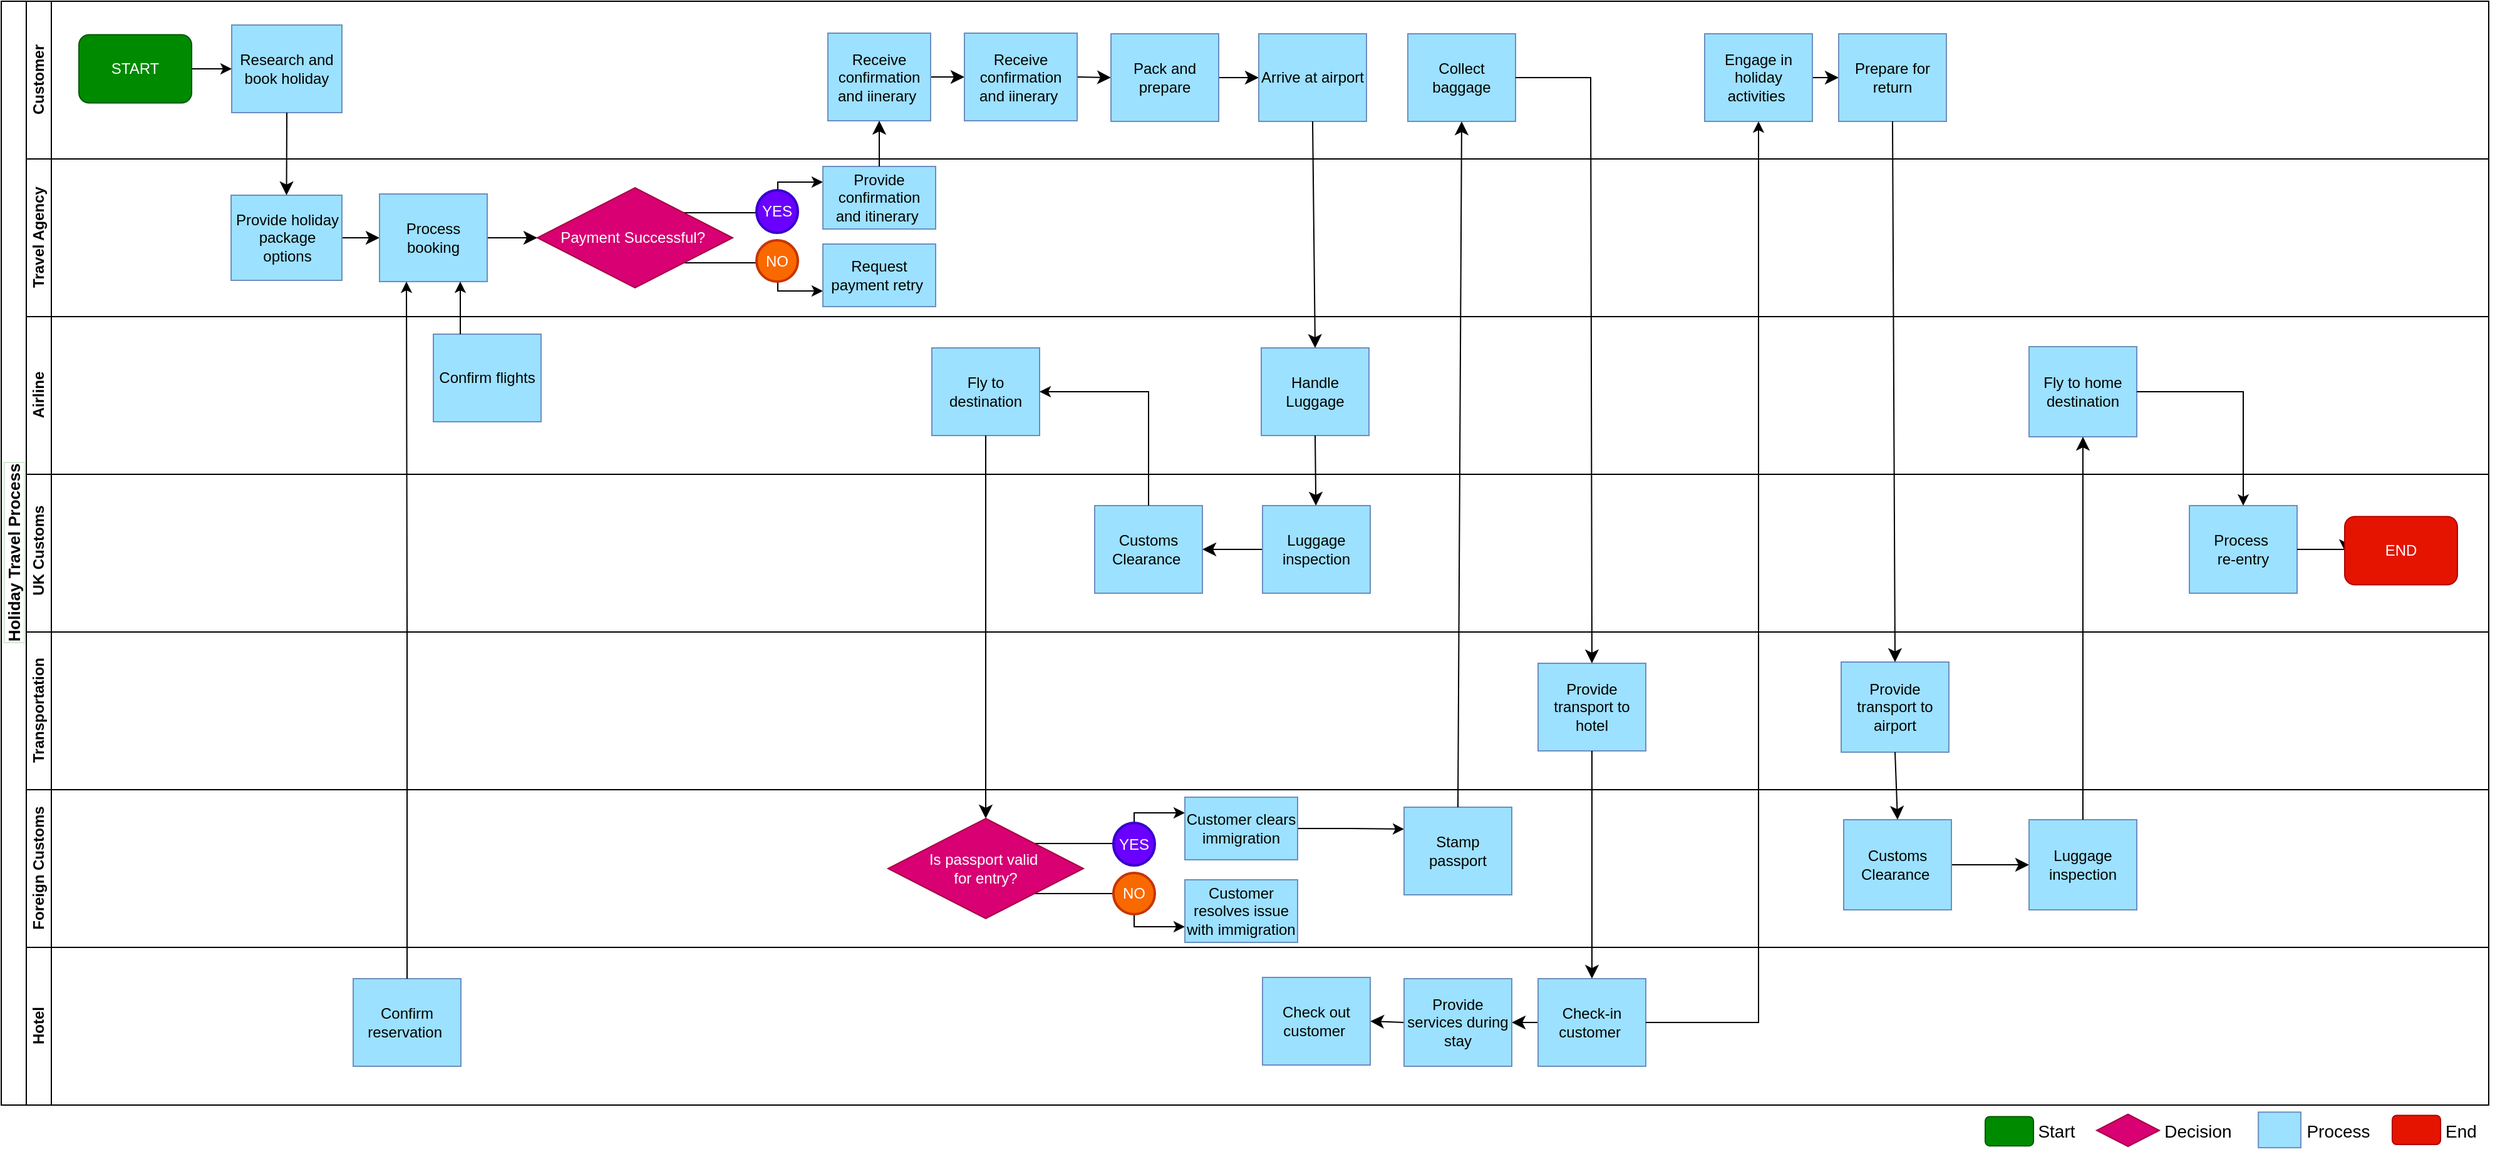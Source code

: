 <mxfile version="24.8.4">
  <diagram name="Page-1" id="JLOnOLcOAgradmC6K_oZ">
    <mxGraphModel dx="2996" dy="2614" grid="0" gridSize="10" guides="1" tooltips="1" connect="1" arrows="1" fold="1" page="0" pageScale="1" pageWidth="827" pageHeight="1169" math="0" shadow="0">
      <root>
        <mxCell id="0" />
        <mxCell id="1" parent="0" />
        <mxCell id="BxR5kWWOkdNth-eWLe1I-245" value="Holiday Travel Process" style="swimlane;childLayout=stackLayout;resizeParent=1;resizeParentMax=0;horizontal=0;startSize=20;horizontalStack=0;html=1;labelBorderColor=#D5E8D4;fontSize=13;movable=1;resizable=1;rotatable=1;deletable=1;editable=1;locked=0;connectable=1;strokeColor=#000000;" parent="1" vertex="1">
          <mxGeometry x="-1895" y="-1615" width="1986" height="882" as="geometry" />
        </mxCell>
        <mxCell id="BxR5kWWOkdNth-eWLe1I-246" value="Customer" style="swimlane;startSize=20;horizontal=0;html=1;" parent="BxR5kWWOkdNth-eWLe1I-245" vertex="1">
          <mxGeometry x="20" width="1966" height="126" as="geometry" />
        </mxCell>
        <mxCell id="BxR5kWWOkdNth-eWLe1I-208" value="Research and book holiday" style="rounded=0;whiteSpace=wrap;html=1;labelBackgroundColor=none;fillColor=#9CE1FF;strokeColor=#6c8ebf;gradientColor=none;" parent="BxR5kWWOkdNth-eWLe1I-246" vertex="1">
          <mxGeometry x="164" y="19" width="88" height="70" as="geometry" />
        </mxCell>
        <mxCell id="BxR5kWWOkdNth-eWLe1I-279" style="edgeStyle=none;curved=1;rounded=0;orthogonalLoop=1;jettySize=auto;html=1;exitX=1;exitY=0.5;exitDx=0;exitDy=0;entryX=0;entryY=0.5;entryDx=0;entryDy=0;fontSize=12;startSize=8;endSize=8;" parent="BxR5kWWOkdNth-eWLe1I-246" source="BxR5kWWOkdNth-eWLe1I-259" target="BxR5kWWOkdNth-eWLe1I-260" edge="1">
          <mxGeometry relative="1" as="geometry" />
        </mxCell>
        <mxCell id="BxR5kWWOkdNth-eWLe1I-259" value="Receive confirmation and iinerary&amp;nbsp;" style="rounded=0;whiteSpace=wrap;html=1;labelBackgroundColor=none;fillColor=#9CE1FF;strokeColor=#6c8ebf;gradientColor=none;" parent="BxR5kWWOkdNth-eWLe1I-246" vertex="1">
          <mxGeometry x="640" y="25.5" width="82" height="70" as="geometry" />
        </mxCell>
        <mxCell id="BxR5kWWOkdNth-eWLe1I-280" style="edgeStyle=none;curved=1;rounded=0;orthogonalLoop=1;jettySize=auto;html=1;exitX=1;exitY=0.5;exitDx=0;exitDy=0;entryX=0;entryY=0.5;entryDx=0;entryDy=0;fontSize=12;startSize=8;endSize=8;" parent="BxR5kWWOkdNth-eWLe1I-246" source="BxR5kWWOkdNth-eWLe1I-260" target="BxR5kWWOkdNth-eWLe1I-261" edge="1">
          <mxGeometry relative="1" as="geometry" />
        </mxCell>
        <mxCell id="BxR5kWWOkdNth-eWLe1I-260" value="Receive confirmation and iinerary&amp;nbsp;" style="rounded=0;whiteSpace=wrap;html=1;labelBackgroundColor=none;fillColor=#9CE1FF;strokeColor=#6c8ebf;gradientColor=none;" parent="BxR5kWWOkdNth-eWLe1I-246" vertex="1">
          <mxGeometry x="749" y="25.5" width="90" height="70" as="geometry" />
        </mxCell>
        <mxCell id="BxR5kWWOkdNth-eWLe1I-281" style="edgeStyle=none;curved=1;rounded=0;orthogonalLoop=1;jettySize=auto;html=1;exitX=1;exitY=0.5;exitDx=0;exitDy=0;entryX=0;entryY=0.5;entryDx=0;entryDy=0;fontSize=12;startSize=8;endSize=8;" parent="BxR5kWWOkdNth-eWLe1I-246" source="BxR5kWWOkdNth-eWLe1I-261" target="BxR5kWWOkdNth-eWLe1I-262" edge="1">
          <mxGeometry relative="1" as="geometry" />
        </mxCell>
        <mxCell id="BxR5kWWOkdNth-eWLe1I-261" value="Pack and prepare" style="rounded=0;whiteSpace=wrap;html=1;labelBackgroundColor=none;fillColor=#9CE1FF;strokeColor=#6c8ebf;gradientColor=none;" parent="BxR5kWWOkdNth-eWLe1I-246" vertex="1">
          <mxGeometry x="866" y="26" width="86" height="70" as="geometry" />
        </mxCell>
        <mxCell id="BxR5kWWOkdNth-eWLe1I-262" value="Arrive at airport" style="rounded=0;whiteSpace=wrap;html=1;labelBackgroundColor=none;fillColor=#9CE1FF;strokeColor=#6c8ebf;gradientColor=none;" parent="BxR5kWWOkdNth-eWLe1I-246" vertex="1">
          <mxGeometry x="984" y="26" width="86" height="70" as="geometry" />
        </mxCell>
        <mxCell id="BxR5kWWOkdNth-eWLe1I-325" value="Collect baggage" style="rounded=0;whiteSpace=wrap;html=1;labelBackgroundColor=none;fillColor=#9CE1FF;strokeColor=#6c8ebf;gradientColor=none;" parent="BxR5kWWOkdNth-eWLe1I-246" vertex="1">
          <mxGeometry x="1103" y="26" width="86" height="70" as="geometry" />
        </mxCell>
        <mxCell id="BxR5kWWOkdNth-eWLe1I-350" style="edgeStyle=none;curved=1;rounded=0;orthogonalLoop=1;jettySize=auto;html=1;exitX=1;exitY=0.5;exitDx=0;exitDy=0;entryX=0;entryY=0.5;entryDx=0;entryDy=0;fontSize=12;startSize=8;endSize=8;" parent="BxR5kWWOkdNth-eWLe1I-246" source="BxR5kWWOkdNth-eWLe1I-343" target="BxR5kWWOkdNth-eWLe1I-349" edge="1">
          <mxGeometry relative="1" as="geometry" />
        </mxCell>
        <mxCell id="BxR5kWWOkdNth-eWLe1I-343" value="Engage in holiday activities&amp;nbsp;" style="rounded=0;whiteSpace=wrap;html=1;labelBackgroundColor=none;fillColor=#9CE1FF;strokeColor=#6c8ebf;gradientColor=none;" parent="BxR5kWWOkdNth-eWLe1I-246" vertex="1">
          <mxGeometry x="1340" y="26" width="86" height="70" as="geometry" />
        </mxCell>
        <mxCell id="BxR5kWWOkdNth-eWLe1I-349" value="Prepare for return" style="rounded=0;whiteSpace=wrap;html=1;labelBackgroundColor=none;fillColor=#9CE1FF;strokeColor=#6c8ebf;gradientColor=none;" parent="BxR5kWWOkdNth-eWLe1I-246" vertex="1">
          <mxGeometry x="1447" y="26" width="86" height="70" as="geometry" />
        </mxCell>
        <mxCell id="ypiWz0dABTGRfe8JdJoe-62" style="edgeStyle=orthogonalEdgeStyle;rounded=0;orthogonalLoop=1;jettySize=auto;html=1;exitX=1;exitY=0.5;exitDx=0;exitDy=0;entryX=0;entryY=0.5;entryDx=0;entryDy=0;" edge="1" parent="BxR5kWWOkdNth-eWLe1I-246" source="ypiWz0dABTGRfe8JdJoe-60" target="BxR5kWWOkdNth-eWLe1I-208">
          <mxGeometry relative="1" as="geometry" />
        </mxCell>
        <mxCell id="ypiWz0dABTGRfe8JdJoe-60" value="START" style="rounded=1;whiteSpace=wrap;html=1;fillColor=#008a00;fontColor=#ffffff;strokeColor=#005700;" vertex="1" parent="BxR5kWWOkdNth-eWLe1I-246">
          <mxGeometry x="42" y="26.75" width="90" height="54.5" as="geometry" />
        </mxCell>
        <mxCell id="BxR5kWWOkdNth-eWLe1I-247" value="Travel Agency" style="swimlane;startSize=20;horizontal=0;html=1;" parent="BxR5kWWOkdNth-eWLe1I-245" vertex="1">
          <mxGeometry x="20" y="126" width="1966" height="126" as="geometry" />
        </mxCell>
        <mxCell id="BxR5kWWOkdNth-eWLe1I-273" style="edgeStyle=none;curved=1;rounded=0;orthogonalLoop=1;jettySize=auto;html=1;exitX=1;exitY=0.5;exitDx=0;exitDy=0;entryX=0;entryY=0.5;entryDx=0;entryDy=0;fontSize=12;startSize=8;endSize=8;" parent="BxR5kWWOkdNth-eWLe1I-247" source="BxR5kWWOkdNth-eWLe1I-190" target="BxR5kWWOkdNth-eWLe1I-217" edge="1">
          <mxGeometry relative="1" as="geometry" />
        </mxCell>
        <mxCell id="BxR5kWWOkdNth-eWLe1I-190" value="Provide holiday package options" style="rounded=0;whiteSpace=wrap;html=1;labelBackgroundColor=none;fillColor=#9CE1FF;strokeColor=#6c8ebf;gradientColor=none;" parent="BxR5kWWOkdNth-eWLe1I-247" vertex="1">
          <mxGeometry x="163.5" y="29" width="88.5" height="68" as="geometry" />
        </mxCell>
        <mxCell id="BxR5kWWOkdNth-eWLe1I-274" style="edgeStyle=none;curved=1;rounded=0;orthogonalLoop=1;jettySize=auto;html=1;exitX=1;exitY=0.5;exitDx=0;exitDy=0;entryX=0;entryY=0.5;entryDx=0;entryDy=0;fontSize=12;startSize=8;endSize=8;" parent="BxR5kWWOkdNth-eWLe1I-247" source="BxR5kWWOkdNth-eWLe1I-217" target="BxR5kWWOkdNth-eWLe1I-231" edge="1">
          <mxGeometry relative="1" as="geometry" />
        </mxCell>
        <mxCell id="BxR5kWWOkdNth-eWLe1I-217" value="Process booking" style="rounded=0;whiteSpace=wrap;html=1;labelBackgroundColor=none;fillColor=#9CE1FF;strokeColor=#6c8ebf;gradientColor=none;" parent="BxR5kWWOkdNth-eWLe1I-247" vertex="1">
          <mxGeometry x="282" y="28" width="86" height="70" as="geometry" />
        </mxCell>
        <mxCell id="ypiWz0dABTGRfe8JdJoe-9" style="edgeStyle=orthogonalEdgeStyle;rounded=0;orthogonalLoop=1;jettySize=auto;html=1;exitX=1;exitY=0;exitDx=0;exitDy=0;entryX=0;entryY=0.25;entryDx=0;entryDy=0;movable=0;resizable=0;rotatable=0;deletable=0;editable=0;locked=1;connectable=0;" edge="1" parent="BxR5kWWOkdNth-eWLe1I-247" source="BxR5kWWOkdNth-eWLe1I-231" target="BxR5kWWOkdNth-eWLe1I-218">
          <mxGeometry relative="1" as="geometry" />
        </mxCell>
        <mxCell id="ypiWz0dABTGRfe8JdJoe-10" style="edgeStyle=orthogonalEdgeStyle;rounded=0;orthogonalLoop=1;jettySize=auto;html=1;exitX=1;exitY=1;exitDx=0;exitDy=0;entryX=0;entryY=0.75;entryDx=0;entryDy=0;movable=0;resizable=0;rotatable=0;deletable=0;editable=0;locked=1;connectable=0;" edge="1" parent="BxR5kWWOkdNth-eWLe1I-247" source="BxR5kWWOkdNth-eWLe1I-231" target="BxR5kWWOkdNth-eWLe1I-239">
          <mxGeometry relative="1" as="geometry" />
        </mxCell>
        <mxCell id="BxR5kWWOkdNth-eWLe1I-231" value="Payment Successful?&amp;nbsp;" style="rhombus;whiteSpace=wrap;html=1;fillColor=#d80073;fontColor=#ffffff;strokeColor=#A50040;" parent="BxR5kWWOkdNth-eWLe1I-247" vertex="1">
          <mxGeometry x="408" y="23" width="156" height="80" as="geometry" />
        </mxCell>
        <mxCell id="BxR5kWWOkdNth-eWLe1I-218" value="Provide confirmation and itinerary&amp;nbsp;" style="rounded=0;whiteSpace=wrap;html=1;labelBackgroundColor=none;fillColor=#9CE1FF;strokeColor=#6c8ebf;gradientColor=none;" parent="BxR5kWWOkdNth-eWLe1I-247" vertex="1">
          <mxGeometry x="636" y="6" width="90" height="50" as="geometry" />
        </mxCell>
        <mxCell id="BxR5kWWOkdNth-eWLe1I-239" value="Request payment retry&amp;nbsp;" style="rounded=0;whiteSpace=wrap;html=1;labelBackgroundColor=none;fillColor=#9CE1FF;strokeColor=#6c8ebf;gradientColor=none;" parent="BxR5kWWOkdNth-eWLe1I-247" vertex="1">
          <mxGeometry x="636" y="68" width="90" height="50" as="geometry" />
        </mxCell>
        <mxCell id="BxR5kWWOkdNth-eWLe1I-387" style="edgeStyle=none;curved=1;rounded=0;orthogonalLoop=1;jettySize=auto;html=1;exitX=1;exitY=0.5;exitDx=0;exitDy=0;fontSize=12;startSize=8;endSize=8;" parent="BxR5kWWOkdNth-eWLe1I-247" source="BxR5kWWOkdNth-eWLe1I-190" target="BxR5kWWOkdNth-eWLe1I-190" edge="1">
          <mxGeometry relative="1" as="geometry" />
        </mxCell>
        <mxCell id="BxR5kWWOkdNth-eWLe1I-388" style="edgeStyle=none;curved=1;rounded=0;orthogonalLoop=1;jettySize=auto;html=1;exitX=0.5;exitY=0;exitDx=0;exitDy=0;fontSize=12;startSize=8;endSize=8;" parent="BxR5kWWOkdNth-eWLe1I-247" source="BxR5kWWOkdNth-eWLe1I-217" target="BxR5kWWOkdNth-eWLe1I-217" edge="1">
          <mxGeometry relative="1" as="geometry" />
        </mxCell>
        <mxCell id="ypiWz0dABTGRfe8JdJoe-2" value="YES" style="strokeWidth=2;html=1;shape=mxgraph.flowchart.start_2;whiteSpace=wrap;fillColor=#6a00ff;fontColor=#ffffff;strokeColor=#3700CC;" vertex="1" parent="BxR5kWWOkdNth-eWLe1I-247">
          <mxGeometry x="583" y="25" width="33" height="34" as="geometry" />
        </mxCell>
        <mxCell id="ypiWz0dABTGRfe8JdJoe-3" value="NO" style="strokeWidth=2;html=1;shape=mxgraph.flowchart.start_2;whiteSpace=wrap;fillColor=#fa6800;strokeColor=#C73500;fontColor=#FFFFFF;" vertex="1" parent="BxR5kWWOkdNth-eWLe1I-247">
          <mxGeometry x="583" y="65" width="33" height="33" as="geometry" />
        </mxCell>
        <mxCell id="BxR5kWWOkdNth-eWLe1I-249" value="Airline" style="swimlane;startSize=20;horizontal=0;html=1;" parent="BxR5kWWOkdNth-eWLe1I-245" vertex="1">
          <mxGeometry x="20" y="252" width="1966" height="126" as="geometry" />
        </mxCell>
        <mxCell id="BxR5kWWOkdNth-eWLe1I-283" value="Handle Luggage" style="rounded=0;whiteSpace=wrap;html=1;labelBackgroundColor=none;fillColor=#9CE1FF;strokeColor=#6c8ebf;gradientColor=none;" parent="BxR5kWWOkdNth-eWLe1I-249" vertex="1">
          <mxGeometry x="986" y="25" width="86" height="70" as="geometry" />
        </mxCell>
        <mxCell id="BxR5kWWOkdNth-eWLe1I-368" value="Fly to home destination" style="rounded=0;whiteSpace=wrap;html=1;labelBackgroundColor=none;fillColor=#9CE1FF;strokeColor=#6c8ebf;gradientColor=none;" parent="BxR5kWWOkdNth-eWLe1I-249" vertex="1">
          <mxGeometry x="1599" y="24" width="86" height="72" as="geometry" />
        </mxCell>
        <mxCell id="BxR5kWWOkdNth-eWLe1I-269" value="Fly to destination" style="rounded=0;whiteSpace=wrap;html=1;labelBackgroundColor=none;fillColor=#9CE1FF;strokeColor=#6c8ebf;gradientColor=none;" parent="BxR5kWWOkdNth-eWLe1I-249" vertex="1">
          <mxGeometry x="723" y="25" width="86" height="70" as="geometry" />
        </mxCell>
        <mxCell id="BxR5kWWOkdNth-eWLe1I-267" value="Confirm flights" style="rounded=0;whiteSpace=wrap;html=1;labelBackgroundColor=none;fillColor=#9CE1FF;strokeColor=#6c8ebf;gradientColor=none;" parent="BxR5kWWOkdNth-eWLe1I-249" vertex="1">
          <mxGeometry x="325" y="14" width="86" height="70" as="geometry" />
        </mxCell>
        <mxCell id="BxR5kWWOkdNth-eWLe1I-250" value="&amp;nbsp;UK&amp;nbsp;&lt;span style=&quot;background-color: initial;&quot;&gt;Customs&lt;/span&gt;" style="swimlane;startSize=20;horizontal=0;html=1;" parent="BxR5kWWOkdNth-eWLe1I-245" vertex="1">
          <mxGeometry x="20" y="378" width="1966" height="126" as="geometry" />
        </mxCell>
        <mxCell id="BxR5kWWOkdNth-eWLe1I-286" style="edgeStyle=none;curved=1;rounded=0;orthogonalLoop=1;jettySize=auto;html=1;exitX=0;exitY=0.5;exitDx=0;exitDy=0;fontSize=12;startSize=8;endSize=8;" parent="BxR5kWWOkdNth-eWLe1I-250" source="BxR5kWWOkdNth-eWLe1I-263" edge="1">
          <mxGeometry relative="1" as="geometry">
            <mxPoint x="1064.286" y="60.571" as="targetPoint" />
          </mxGeometry>
        </mxCell>
        <mxCell id="BxR5kWWOkdNth-eWLe1I-380" value="Process&amp;nbsp;&lt;div&gt;re-entry&lt;/div&gt;" style="rounded=0;whiteSpace=wrap;html=1;labelBackgroundColor=none;fillColor=#9CE1FF;strokeColor=#6c8ebf;gradientColor=none;" parent="BxR5kWWOkdNth-eWLe1I-250" vertex="1">
          <mxGeometry x="1727" y="25" width="86" height="70" as="geometry" />
        </mxCell>
        <mxCell id="ypiWz0dABTGRfe8JdJoe-66" style="edgeStyle=orthogonalEdgeStyle;rounded=0;orthogonalLoop=1;jettySize=auto;html=1;exitX=1;exitY=0.5;exitDx=0;exitDy=0;entryX=0;entryY=0.5;entryDx=0;entryDy=0;" edge="1" parent="BxR5kWWOkdNth-eWLe1I-250" source="BxR5kWWOkdNth-eWLe1I-380" target="ypiWz0dABTGRfe8JdJoe-63">
          <mxGeometry relative="1" as="geometry" />
        </mxCell>
        <mxCell id="BxR5kWWOkdNth-eWLe1I-369" value="" style="edgeStyle=none;curved=1;rounded=0;orthogonalLoop=1;jettySize=auto;html=1;fontSize=12;startSize=8;endSize=8;" parent="BxR5kWWOkdNth-eWLe1I-250" source="BxR5kWWOkdNth-eWLe1I-263" target="BxR5kWWOkdNth-eWLe1I-264" edge="1">
          <mxGeometry relative="1" as="geometry" />
        </mxCell>
        <mxCell id="BxR5kWWOkdNth-eWLe1I-263" value="Luggage inspection" style="rounded=0;whiteSpace=wrap;html=1;labelBackgroundColor=none;fillColor=#9CE1FF;strokeColor=#6c8ebf;gradientColor=none;" parent="BxR5kWWOkdNth-eWLe1I-250" vertex="1">
          <mxGeometry x="987" y="25" width="86" height="70" as="geometry" />
        </mxCell>
        <mxCell id="BxR5kWWOkdNth-eWLe1I-264" value="Customs Clearance&amp;nbsp;" style="rounded=0;whiteSpace=wrap;html=1;labelBackgroundColor=none;fillColor=#9CE1FF;strokeColor=#6c8ebf;gradientColor=none;" parent="BxR5kWWOkdNth-eWLe1I-250" vertex="1">
          <mxGeometry x="853" y="25" width="86" height="70" as="geometry" />
        </mxCell>
        <mxCell id="ypiWz0dABTGRfe8JdJoe-63" value="END" style="rounded=1;whiteSpace=wrap;html=1;fillColor=#e51400;fontColor=#ffffff;strokeColor=#B20000;" vertex="1" parent="BxR5kWWOkdNth-eWLe1I-250">
          <mxGeometry x="1851" y="33.75" width="90" height="54.5" as="geometry" />
        </mxCell>
        <mxCell id="BxR5kWWOkdNth-eWLe1I-272" style="edgeStyle=none;curved=1;rounded=0;orthogonalLoop=1;jettySize=auto;html=1;exitX=0.5;exitY=1;exitDx=0;exitDy=0;entryX=0.5;entryY=0;entryDx=0;entryDy=0;fontSize=12;startSize=8;endSize=8;" parent="BxR5kWWOkdNth-eWLe1I-245" source="BxR5kWWOkdNth-eWLe1I-208" target="BxR5kWWOkdNth-eWLe1I-190" edge="1">
          <mxGeometry relative="1" as="geometry" />
        </mxCell>
        <mxCell id="BxR5kWWOkdNth-eWLe1I-278" style="edgeStyle=none;curved=1;rounded=0;orthogonalLoop=1;jettySize=auto;html=1;exitX=0.5;exitY=0;exitDx=0;exitDy=0;entryX=0.5;entryY=1;entryDx=0;entryDy=0;fontSize=12;startSize=8;endSize=8;" parent="BxR5kWWOkdNth-eWLe1I-245" source="BxR5kWWOkdNth-eWLe1I-218" target="BxR5kWWOkdNth-eWLe1I-259" edge="1">
          <mxGeometry relative="1" as="geometry" />
        </mxCell>
        <mxCell id="BxR5kWWOkdNth-eWLe1I-252" value="Transportation" style="swimlane;startSize=20;horizontal=0;html=1;fontColor=#000000;" parent="BxR5kWWOkdNth-eWLe1I-245" vertex="1">
          <mxGeometry x="20" y="504" width="1966" height="126" as="geometry" />
        </mxCell>
        <mxCell id="BxR5kWWOkdNth-eWLe1I-314" value="Provide transport to hotel" style="rounded=0;whiteSpace=wrap;html=1;labelBackgroundColor=none;fillColor=#9CE1FF;strokeColor=#6c8ebf;gradientColor=none;" parent="BxR5kWWOkdNth-eWLe1I-252" vertex="1">
          <mxGeometry x="1207" y="25" width="86" height="70" as="geometry" />
        </mxCell>
        <mxCell id="BxR5kWWOkdNth-eWLe1I-352" value="Provide transport to airport" style="rounded=0;whiteSpace=wrap;html=1;labelBackgroundColor=none;fillColor=#9CE1FF;strokeColor=#6c8ebf;gradientColor=none;" parent="BxR5kWWOkdNth-eWLe1I-252" vertex="1">
          <mxGeometry x="1449" y="24" width="86" height="72" as="geometry" />
        </mxCell>
        <mxCell id="BxR5kWWOkdNth-eWLe1I-284" value="" style="edgeStyle=none;curved=1;rounded=0;orthogonalLoop=1;jettySize=auto;html=1;exitX=0.5;exitY=1;exitDx=0;exitDy=0;entryX=0.5;entryY=0;entryDx=0;entryDy=0;fontSize=12;startSize=8;endSize=8;" parent="BxR5kWWOkdNth-eWLe1I-245" source="BxR5kWWOkdNth-eWLe1I-262" target="BxR5kWWOkdNth-eWLe1I-283" edge="1">
          <mxGeometry x="0.001" relative="1" as="geometry">
            <mxPoint as="offset" />
          </mxGeometry>
        </mxCell>
        <mxCell id="BxR5kWWOkdNth-eWLe1I-285" value="" style="edgeStyle=none;curved=1;rounded=0;orthogonalLoop=1;jettySize=auto;html=1;exitX=0.5;exitY=1;exitDx=0;exitDy=0;fontSize=12;startSize=8;endSize=8;" parent="BxR5kWWOkdNth-eWLe1I-245" source="BxR5kWWOkdNth-eWLe1I-283" target="BxR5kWWOkdNth-eWLe1I-263" edge="1">
          <mxGeometry relative="1" as="geometry" />
        </mxCell>
        <mxCell id="BxR5kWWOkdNth-eWLe1I-310" style="edgeStyle=none;curved=1;rounded=0;orthogonalLoop=1;jettySize=auto;html=1;exitX=0.5;exitY=1;exitDx=0;exitDy=0;fontSize=12;startSize=8;endSize=8;" parent="BxR5kWWOkdNth-eWLe1I-245" source="BxR5kWWOkdNth-eWLe1I-269" target="BxR5kWWOkdNth-eWLe1I-296" edge="1">
          <mxGeometry relative="1" as="geometry" />
        </mxCell>
        <mxCell id="BxR5kWWOkdNth-eWLe1I-339" style="edgeStyle=none;curved=1;rounded=0;orthogonalLoop=1;jettySize=auto;html=1;exitX=0.5;exitY=1;exitDx=0;exitDy=0;fontSize=12;startSize=8;endSize=8;" parent="BxR5kWWOkdNth-eWLe1I-245" source="BxR5kWWOkdNth-eWLe1I-314" target="BxR5kWWOkdNth-eWLe1I-323" edge="1">
          <mxGeometry relative="1" as="geometry" />
        </mxCell>
        <mxCell id="BxR5kWWOkdNth-eWLe1I-251" value="Foreign Customs" style="swimlane;startSize=20;horizontal=0;html=1;" parent="BxR5kWWOkdNth-eWLe1I-245" vertex="1">
          <mxGeometry x="20" y="630" width="1966" height="126" as="geometry" />
        </mxCell>
        <mxCell id="ypiWz0dABTGRfe8JdJoe-14" style="edgeStyle=orthogonalEdgeStyle;rounded=0;orthogonalLoop=1;jettySize=auto;html=1;exitX=1;exitY=0;exitDx=0;exitDy=0;entryX=0;entryY=0.25;entryDx=0;entryDy=0;" edge="1" parent="BxR5kWWOkdNth-eWLe1I-251" source="BxR5kWWOkdNth-eWLe1I-296" target="BxR5kWWOkdNth-eWLe1I-301">
          <mxGeometry relative="1" as="geometry" />
        </mxCell>
        <mxCell id="ypiWz0dABTGRfe8JdJoe-15" style="edgeStyle=orthogonalEdgeStyle;rounded=0;orthogonalLoop=1;jettySize=auto;html=1;exitX=1;exitY=1;exitDx=0;exitDy=0;entryX=0;entryY=0.75;entryDx=0;entryDy=0;" edge="1" parent="BxR5kWWOkdNth-eWLe1I-251" source="BxR5kWWOkdNth-eWLe1I-296" target="BxR5kWWOkdNth-eWLe1I-300">
          <mxGeometry relative="1" as="geometry" />
        </mxCell>
        <mxCell id="BxR5kWWOkdNth-eWLe1I-296" value="Is passport valid&amp;nbsp;&lt;div&gt;for entry?&lt;/div&gt;" style="rhombus;whiteSpace=wrap;html=1;fillColor=#d80073;fontColor=#ffffff;strokeColor=#A50040;movable=1;resizable=1;rotatable=1;deletable=1;editable=1;locked=0;connectable=1;" parent="BxR5kWWOkdNth-eWLe1I-251" vertex="1">
          <mxGeometry x="688" y="23" width="156" height="80" as="geometry" />
        </mxCell>
        <mxCell id="BxR5kWWOkdNth-eWLe1I-300" value="Customer resolves issue with immigration" style="rounded=0;whiteSpace=wrap;html=1;labelBackgroundColor=none;fillColor=#9CE1FF;strokeColor=#6c8ebf;gradientColor=none;movable=1;resizable=1;rotatable=1;deletable=1;editable=1;locked=0;connectable=1;" parent="BxR5kWWOkdNth-eWLe1I-251" vertex="1">
          <mxGeometry x="925" y="72" width="90" height="50" as="geometry" />
        </mxCell>
        <mxCell id="BxR5kWWOkdNth-eWLe1I-415" style="edgeStyle=orthogonalEdgeStyle;rounded=0;orthogonalLoop=1;jettySize=auto;html=1;exitX=1;exitY=0.5;exitDx=0;exitDy=0;entryX=0;entryY=0.25;entryDx=0;entryDy=0;" parent="BxR5kWWOkdNth-eWLe1I-251" source="BxR5kWWOkdNth-eWLe1I-301" target="BxR5kWWOkdNth-eWLe1I-311" edge="1">
          <mxGeometry relative="1" as="geometry" />
        </mxCell>
        <mxCell id="BxR5kWWOkdNth-eWLe1I-301" value="Customer clears immigration" style="rounded=0;whiteSpace=wrap;html=1;labelBackgroundColor=none;fillColor=#9CE1FF;strokeColor=#6c8ebf;gradientColor=none;movable=1;resizable=1;rotatable=1;deletable=1;editable=1;locked=0;connectable=1;" parent="BxR5kWWOkdNth-eWLe1I-251" vertex="1">
          <mxGeometry x="925" y="6" width="90" height="50" as="geometry" />
        </mxCell>
        <mxCell id="BxR5kWWOkdNth-eWLe1I-375" style="edgeStyle=none;curved=1;rounded=0;orthogonalLoop=1;jettySize=auto;html=1;exitX=1;exitY=0.5;exitDx=0;exitDy=0;entryX=0;entryY=0.5;entryDx=0;entryDy=0;fontSize=12;startSize=8;endSize=8;" parent="BxR5kWWOkdNth-eWLe1I-251" source="BxR5kWWOkdNth-eWLe1I-372" target="BxR5kWWOkdNth-eWLe1I-373" edge="1">
          <mxGeometry relative="1" as="geometry" />
        </mxCell>
        <mxCell id="BxR5kWWOkdNth-eWLe1I-372" value="Customs Clearance&amp;nbsp;" style="rounded=0;whiteSpace=wrap;html=1;labelBackgroundColor=none;fillColor=#9CE1FF;strokeColor=#6c8ebf;gradientColor=none;" parent="BxR5kWWOkdNth-eWLe1I-251" vertex="1">
          <mxGeometry x="1451" y="24" width="86" height="72" as="geometry" />
        </mxCell>
        <mxCell id="BxR5kWWOkdNth-eWLe1I-373" value="Luggage inspection" style="rounded=0;whiteSpace=wrap;html=1;labelBackgroundColor=none;fillColor=#9CE1FF;strokeColor=#6c8ebf;gradientColor=none;" parent="BxR5kWWOkdNth-eWLe1I-251" vertex="1">
          <mxGeometry x="1599" y="24" width="86" height="72" as="geometry" />
        </mxCell>
        <mxCell id="BxR5kWWOkdNth-eWLe1I-311" value="Stamp passport" style="rounded=0;whiteSpace=wrap;html=1;labelBackgroundColor=none;fillColor=#9CE1FF;strokeColor=#6c8ebf;gradientColor=none;" parent="BxR5kWWOkdNth-eWLe1I-251" vertex="1">
          <mxGeometry x="1100" y="14" width="86" height="70" as="geometry" />
        </mxCell>
        <mxCell id="ypiWz0dABTGRfe8JdJoe-57" value="YES" style="strokeWidth=2;html=1;shape=mxgraph.flowchart.start_2;whiteSpace=wrap;fillColor=#6a00ff;fontColor=#ffffff;strokeColor=#3700CC;" vertex="1" parent="BxR5kWWOkdNth-eWLe1I-251">
          <mxGeometry x="868" y="26.5" width="33" height="34" as="geometry" />
        </mxCell>
        <mxCell id="ypiWz0dABTGRfe8JdJoe-58" value="NO" style="strokeWidth=2;html=1;shape=mxgraph.flowchart.start_2;whiteSpace=wrap;fillColor=#fa6800;strokeColor=#C73500;fontColor=#FFFFFF;" vertex="1" parent="BxR5kWWOkdNth-eWLe1I-251">
          <mxGeometry x="868" y="66.5" width="33" height="33" as="geometry" />
        </mxCell>
        <mxCell id="BxR5kWWOkdNth-eWLe1I-317" value="Hotel" style="swimlane;startSize=20;horizontal=0;html=1;fillColor=none;fontColor=#000000;strokeColor=#000000;" parent="BxR5kWWOkdNth-eWLe1I-245" vertex="1">
          <mxGeometry x="20" y="756" width="1966" height="126" as="geometry" />
        </mxCell>
        <mxCell id="BxR5kWWOkdNth-eWLe1I-400" style="edgeStyle=none;curved=1;rounded=0;orthogonalLoop=1;jettySize=auto;html=1;exitX=0;exitY=0.5;exitDx=0;exitDy=0;entryX=1;entryY=0.5;entryDx=0;entryDy=0;fontSize=12;startSize=8;endSize=8;" parent="BxR5kWWOkdNth-eWLe1I-317" source="BxR5kWWOkdNth-eWLe1I-323" target="BxR5kWWOkdNth-eWLe1I-324" edge="1">
          <mxGeometry relative="1" as="geometry" />
        </mxCell>
        <mxCell id="BxR5kWWOkdNth-eWLe1I-323" value="Check-in customer&amp;nbsp;" style="rounded=0;whiteSpace=wrap;html=1;labelBackgroundColor=none;fillColor=#9CE1FF;strokeColor=#6c8ebf;gradientColor=none;" parent="BxR5kWWOkdNth-eWLe1I-317" vertex="1">
          <mxGeometry x="1207" y="25" width="86" height="70" as="geometry" />
        </mxCell>
        <mxCell id="BxR5kWWOkdNth-eWLe1I-344" style="edgeStyle=none;curved=1;rounded=0;orthogonalLoop=1;jettySize=auto;html=1;exitX=0;exitY=0.5;exitDx=0;exitDy=0;entryX=1;entryY=0.5;entryDx=0;entryDy=0;fontSize=12;startSize=8;endSize=8;" parent="BxR5kWWOkdNth-eWLe1I-317" source="BxR5kWWOkdNth-eWLe1I-324" target="BxR5kWWOkdNth-eWLe1I-341" edge="1">
          <mxGeometry relative="1" as="geometry" />
        </mxCell>
        <mxCell id="BxR5kWWOkdNth-eWLe1I-324" value="Provide services during stay" style="rounded=0;whiteSpace=wrap;html=1;labelBackgroundColor=none;fillColor=#9CE1FF;strokeColor=#6c8ebf;gradientColor=none;" parent="BxR5kWWOkdNth-eWLe1I-317" vertex="1">
          <mxGeometry x="1100" y="25" width="86" height="70" as="geometry" />
        </mxCell>
        <mxCell id="BxR5kWWOkdNth-eWLe1I-341" value="Check out customer&amp;nbsp;" style="rounded=0;whiteSpace=wrap;html=1;labelBackgroundColor=none;fillColor=#9CE1FF;strokeColor=#6c8ebf;gradientColor=none;" parent="BxR5kWWOkdNth-eWLe1I-317" vertex="1">
          <mxGeometry x="987" y="24" width="86" height="70" as="geometry" />
        </mxCell>
        <mxCell id="BxR5kWWOkdNth-eWLe1I-318" value="Confirm reservation&amp;nbsp;" style="rounded=0;whiteSpace=wrap;html=1;labelBackgroundColor=none;fillColor=#9CE1FF;strokeColor=#6c8ebf;gradientColor=none;" parent="BxR5kWWOkdNth-eWLe1I-317" vertex="1">
          <mxGeometry x="261" y="25" width="86" height="70" as="geometry" />
        </mxCell>
        <mxCell id="BxR5kWWOkdNth-eWLe1I-377" style="edgeStyle=none;curved=1;rounded=0;orthogonalLoop=1;jettySize=auto;html=1;exitX=0.5;exitY=0;exitDx=0;exitDy=0;entryX=0.5;entryY=1;entryDx=0;entryDy=0;fontSize=12;startSize=8;endSize=8;" parent="BxR5kWWOkdNth-eWLe1I-245" source="BxR5kWWOkdNth-eWLe1I-373" target="BxR5kWWOkdNth-eWLe1I-368" edge="1">
          <mxGeometry relative="1" as="geometry" />
        </mxCell>
        <mxCell id="BxR5kWWOkdNth-eWLe1I-396" style="edgeStyle=none;curved=1;rounded=0;orthogonalLoop=1;jettySize=auto;html=1;exitX=0.5;exitY=0;exitDx=0;exitDy=0;entryX=0.5;entryY=1;entryDx=0;entryDy=0;fontSize=12;startSize=8;endSize=8;" parent="BxR5kWWOkdNth-eWLe1I-245" source="BxR5kWWOkdNth-eWLe1I-311" target="BxR5kWWOkdNth-eWLe1I-325" edge="1">
          <mxGeometry relative="1" as="geometry" />
        </mxCell>
        <mxCell id="BxR5kWWOkdNth-eWLe1I-398" style="edgeStyle=none;curved=0;rounded=0;orthogonalLoop=1;jettySize=auto;html=1;exitX=1;exitY=0.5;exitDx=0;exitDy=0;entryX=0.5;entryY=0;entryDx=0;entryDy=0;fontSize=12;startSize=8;endSize=8;" parent="BxR5kWWOkdNth-eWLe1I-245" source="BxR5kWWOkdNth-eWLe1I-325" target="BxR5kWWOkdNth-eWLe1I-314" edge="1">
          <mxGeometry relative="1" as="geometry">
            <Array as="points">
              <mxPoint x="1269" y="61" />
            </Array>
          </mxGeometry>
        </mxCell>
        <mxCell id="BxR5kWWOkdNth-eWLe1I-404" style="edgeStyle=none;curved=1;rounded=0;orthogonalLoop=1;jettySize=auto;html=1;exitX=0.5;exitY=1;exitDx=0;exitDy=0;entryX=0.5;entryY=0;entryDx=0;entryDy=0;fontSize=12;startSize=8;endSize=8;" parent="BxR5kWWOkdNth-eWLe1I-245" source="BxR5kWWOkdNth-eWLe1I-352" target="BxR5kWWOkdNth-eWLe1I-372" edge="1">
          <mxGeometry relative="1" as="geometry" />
        </mxCell>
        <mxCell id="BxR5kWWOkdNth-eWLe1I-405" style="edgeStyle=none;curved=1;rounded=0;orthogonalLoop=1;jettySize=auto;html=1;exitX=0.5;exitY=1;exitDx=0;exitDy=0;entryX=0.5;entryY=0;entryDx=0;entryDy=0;fontSize=12;startSize=8;endSize=8;" parent="BxR5kWWOkdNth-eWLe1I-245" source="BxR5kWWOkdNth-eWLe1I-349" target="BxR5kWWOkdNth-eWLe1I-352" edge="1">
          <mxGeometry relative="1" as="geometry" />
        </mxCell>
        <mxCell id="BxR5kWWOkdNth-eWLe1I-411" style="edgeStyle=orthogonalEdgeStyle;rounded=0;orthogonalLoop=1;jettySize=auto;html=1;exitX=1;exitY=0.5;exitDx=0;exitDy=0;" parent="BxR5kWWOkdNth-eWLe1I-245" source="BxR5kWWOkdNth-eWLe1I-323" target="BxR5kWWOkdNth-eWLe1I-343" edge="1">
          <mxGeometry relative="1" as="geometry" />
        </mxCell>
        <mxCell id="BxR5kWWOkdNth-eWLe1I-412" style="edgeStyle=orthogonalEdgeStyle;rounded=0;orthogonalLoop=1;jettySize=auto;html=1;exitX=0.5;exitY=0;exitDx=0;exitDy=0;entryX=1;entryY=0.5;entryDx=0;entryDy=0;" parent="BxR5kWWOkdNth-eWLe1I-245" source="BxR5kWWOkdNth-eWLe1I-264" target="BxR5kWWOkdNth-eWLe1I-269" edge="1">
          <mxGeometry relative="1" as="geometry" />
        </mxCell>
        <mxCell id="BxR5kWWOkdNth-eWLe1I-413" style="edgeStyle=orthogonalEdgeStyle;rounded=0;orthogonalLoop=1;jettySize=auto;html=1;exitX=1;exitY=0.5;exitDx=0;exitDy=0;entryX=0.5;entryY=0;entryDx=0;entryDy=0;" parent="BxR5kWWOkdNth-eWLe1I-245" source="BxR5kWWOkdNth-eWLe1I-368" target="BxR5kWWOkdNth-eWLe1I-380" edge="1">
          <mxGeometry relative="1" as="geometry" />
        </mxCell>
        <mxCell id="BxR5kWWOkdNth-eWLe1I-421" style="edgeStyle=orthogonalEdgeStyle;rounded=0;orthogonalLoop=1;jettySize=auto;html=1;exitX=0.5;exitY=0;exitDx=0;exitDy=0;entryX=0.25;entryY=1;entryDx=0;entryDy=0;" parent="BxR5kWWOkdNth-eWLe1I-245" source="BxR5kWWOkdNth-eWLe1I-318" target="BxR5kWWOkdNth-eWLe1I-217" edge="1">
          <mxGeometry relative="1" as="geometry">
            <mxPoint x="321.206" y="268.645" as="targetPoint" />
          </mxGeometry>
        </mxCell>
        <mxCell id="ypiWz0dABTGRfe8JdJoe-80" style="edgeStyle=orthogonalEdgeStyle;rounded=0;orthogonalLoop=1;jettySize=auto;html=1;exitX=0.25;exitY=0;exitDx=0;exitDy=0;entryX=0.75;entryY=1;entryDx=0;entryDy=0;" edge="1" parent="BxR5kWWOkdNth-eWLe1I-245" source="BxR5kWWOkdNth-eWLe1I-267" target="BxR5kWWOkdNth-eWLe1I-217">
          <mxGeometry relative="1" as="geometry" />
        </mxCell>
        <mxCell id="ypiWz0dABTGRfe8JdJoe-81" value="" style="rhombus;whiteSpace=wrap;html=1;fillColor=#d80073;fontColor=#ffffff;strokeColor=#A50040;aspect=fixed;" vertex="1" parent="1">
          <mxGeometry x="-222" y="-725.63" width="50" height="25.64" as="geometry" />
        </mxCell>
        <mxCell id="ypiWz0dABTGRfe8JdJoe-82" value="" style="rounded=1;whiteSpace=wrap;html=1;fillColor=#008a00;fontColor=#ffffff;strokeColor=#005700;aspect=fixed;" vertex="1" parent="1">
          <mxGeometry x="-311" y="-723.74" width="38.54" height="23.34" as="geometry" />
        </mxCell>
        <mxCell id="ypiWz0dABTGRfe8JdJoe-83" value="" style="rounded=0;whiteSpace=wrap;html=1;labelBackgroundColor=none;fillColor=#9CE1FF;strokeColor=#6c8ebf;gradientColor=none;aspect=fixed;" vertex="1" parent="1">
          <mxGeometry x="-92.92" y="-727.34" width="33.92" height="28.4" as="geometry" />
        </mxCell>
        <mxCell id="ypiWz0dABTGRfe8JdJoe-85" value="" style="rounded=1;whiteSpace=wrap;html=1;fillColor=#e51400;fontColor=#ffffff;strokeColor=#B20000;aspect=fixed;" vertex="1" parent="1">
          <mxGeometry x="14" y="-724.81" width="38.54" height="23.34" as="geometry" />
        </mxCell>
        <mxCell id="ypiWz0dABTGRfe8JdJoe-94" value="&lt;font style=&quot;font-size: 14px;&quot;&gt;Start&lt;/font&gt;" style="text;html=1;align=center;verticalAlign=middle;whiteSpace=wrap;rounded=0;fontFamily=Helvetica;fontSize=14;fontColor=default;" vertex="1" parent="1">
          <mxGeometry x="-284" y="-726.74" width="60" height="30" as="geometry" />
        </mxCell>
        <mxCell id="ypiWz0dABTGRfe8JdJoe-95" value="&lt;font style=&quot;font-size: 14px;&quot;&gt;Decision&lt;/font&gt;" style="text;html=1;align=center;verticalAlign=middle;whiteSpace=wrap;rounded=0;fontSize=14;" vertex="1" parent="1">
          <mxGeometry x="-171" y="-726.74" width="60" height="30" as="geometry" />
        </mxCell>
        <mxCell id="ypiWz0dABTGRfe8JdJoe-97" value="&lt;font style=&quot;font-size: 14px;&quot;&gt;Process&lt;/font&gt;" style="text;html=1;align=center;verticalAlign=middle;whiteSpace=wrap;rounded=0;fontSize=14;" vertex="1" parent="1">
          <mxGeometry x="-59" y="-726.74" width="60" height="30" as="geometry" />
        </mxCell>
        <mxCell id="ypiWz0dABTGRfe8JdJoe-98" value="&lt;span style=&quot;font-size: 14px;&quot;&gt;End&lt;/span&gt;" style="text;html=1;align=center;verticalAlign=middle;whiteSpace=wrap;rounded=0;fontSize=14;" vertex="1" parent="1">
          <mxGeometry x="39" y="-726.74" width="60" height="30" as="geometry" />
        </mxCell>
      </root>
    </mxGraphModel>
  </diagram>
</mxfile>
